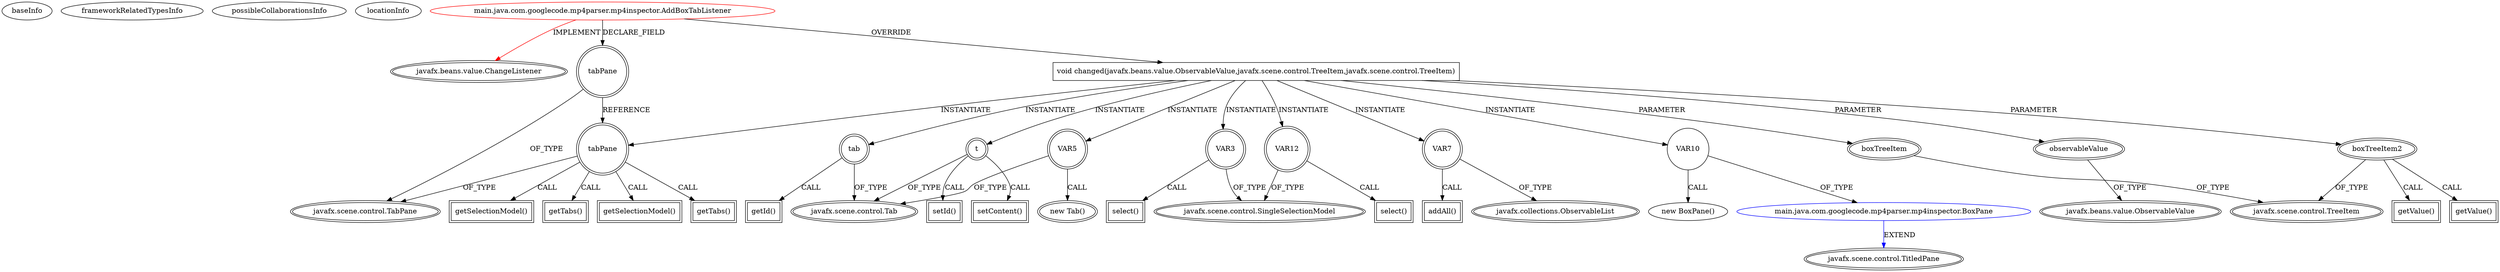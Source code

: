 digraph {
baseInfo[graphId=4075,category="extension_graph",isAnonymous=false,possibleRelation=true]
frameworkRelatedTypesInfo[0="javafx.beans.value.ChangeListener"]
possibleCollaborationsInfo[0="4075~OVERRIDING_METHOD_DECLARATION-INSTANTIATION-~javafx.beans.value.ChangeListener ~javafx.scene.control.TitledPane ~false~false"]
locationInfo[projectName="sannies-isoviewer-fx",filePath="/sannies-isoviewer-fx/isoviewer-fx-master/src/main/java/com/googlecode/mp4parser/mp4inspector/AddBoxTabListener.java",contextSignature="AddBoxTabListener",graphId="4075"]
0[label="main.java.com.googlecode.mp4parser.mp4inspector.AddBoxTabListener",vertexType="ROOT_CLIENT_CLASS_DECLARATION",isFrameworkType=false,color=red]
1[label="javafx.beans.value.ChangeListener",vertexType="FRAMEWORK_INTERFACE_TYPE",isFrameworkType=true,peripheries=2]
2[label="tabPane",vertexType="FIELD_DECLARATION",isFrameworkType=true,peripheries=2,shape=circle]
3[label="javafx.scene.control.TabPane",vertexType="FRAMEWORK_CLASS_TYPE",isFrameworkType=true,peripheries=2]
4[label="void changed(javafx.beans.value.ObservableValue,javafx.scene.control.TreeItem,javafx.scene.control.TreeItem)",vertexType="OVERRIDING_METHOD_DECLARATION",isFrameworkType=false,shape=box]
5[label="observableValue",vertexType="PARAMETER_DECLARATION",isFrameworkType=true,peripheries=2]
6[label="javafx.beans.value.ObservableValue",vertexType="FRAMEWORK_INTERFACE_TYPE",isFrameworkType=true,peripheries=2]
7[label="boxTreeItem",vertexType="PARAMETER_DECLARATION",isFrameworkType=true,peripheries=2]
8[label="javafx.scene.control.TreeItem",vertexType="FRAMEWORK_CLASS_TYPE",isFrameworkType=true,peripheries=2]
9[label="boxTreeItem2",vertexType="PARAMETER_DECLARATION",isFrameworkType=true,peripheries=2]
12[label="getValue()",vertexType="INSIDE_CALL",isFrameworkType=true,peripheries=2,shape=box]
13[label="tabPane",vertexType="VARIABLE_EXPRESION",isFrameworkType=true,peripheries=2,shape=circle]
14[label="getTabs()",vertexType="INSIDE_CALL",isFrameworkType=true,peripheries=2,shape=box]
16[label="tab",vertexType="VARIABLE_EXPRESION",isFrameworkType=true,peripheries=2,shape=circle]
18[label="javafx.scene.control.Tab",vertexType="FRAMEWORK_CLASS_TYPE",isFrameworkType=true,peripheries=2]
17[label="getId()",vertexType="INSIDE_CALL",isFrameworkType=true,peripheries=2,shape=box]
19[label="VAR3",vertexType="VARIABLE_EXPRESION",isFrameworkType=true,peripheries=2,shape=circle]
21[label="javafx.scene.control.SingleSelectionModel",vertexType="FRAMEWORK_CLASS_TYPE",isFrameworkType=true,peripheries=2]
20[label="select()",vertexType="INSIDE_CALL",isFrameworkType=true,peripheries=2,shape=box]
23[label="getSelectionModel()",vertexType="INSIDE_CALL",isFrameworkType=true,peripheries=2,shape=box]
25[label="VAR5",vertexType="VARIABLE_EXPRESION",isFrameworkType=true,peripheries=2,shape=circle]
24[label="new Tab()",vertexType="CONSTRUCTOR_CALL",isFrameworkType=true,peripheries=2]
27[label="t",vertexType="VARIABLE_EXPRESION",isFrameworkType=true,peripheries=2,shape=circle]
28[label="setId()",vertexType="INSIDE_CALL",isFrameworkType=true,peripheries=2,shape=box]
30[label="VAR7",vertexType="VARIABLE_EXPRESION",isFrameworkType=true,peripheries=2,shape=circle]
32[label="javafx.collections.ObservableList",vertexType="FRAMEWORK_INTERFACE_TYPE",isFrameworkType=true,peripheries=2]
31[label="addAll()",vertexType="INSIDE_CALL",isFrameworkType=true,peripheries=2,shape=box]
34[label="getTabs()",vertexType="INSIDE_CALL",isFrameworkType=true,peripheries=2,shape=box]
36[label="setContent()",vertexType="INSIDE_CALL",isFrameworkType=true,peripheries=2,shape=box]
38[label="VAR10",vertexType="VARIABLE_EXPRESION",isFrameworkType=false,shape=circle]
39[label="main.java.com.googlecode.mp4parser.mp4inspector.BoxPane",vertexType="REFERENCE_CLIENT_CLASS_DECLARATION",isFrameworkType=false,color=blue]
40[label="javafx.scene.control.TitledPane",vertexType="FRAMEWORK_CLASS_TYPE",isFrameworkType=true,peripheries=2]
37[label="new BoxPane()",vertexType="CONSTRUCTOR_CALL",isFrameworkType=false]
42[label="getValue()",vertexType="INSIDE_CALL",isFrameworkType=true,peripheries=2,shape=box]
43[label="VAR12",vertexType="VARIABLE_EXPRESION",isFrameworkType=true,peripheries=2,shape=circle]
44[label="select()",vertexType="INSIDE_CALL",isFrameworkType=true,peripheries=2,shape=box]
47[label="getSelectionModel()",vertexType="INSIDE_CALL",isFrameworkType=true,peripheries=2,shape=box]
0->1[label="IMPLEMENT",color=red]
0->2[label="DECLARE_FIELD"]
2->3[label="OF_TYPE"]
0->4[label="OVERRIDE"]
5->6[label="OF_TYPE"]
4->5[label="PARAMETER"]
7->8[label="OF_TYPE"]
4->7[label="PARAMETER"]
9->8[label="OF_TYPE"]
4->9[label="PARAMETER"]
9->12[label="CALL"]
4->13[label="INSTANTIATE"]
2->13[label="REFERENCE"]
13->3[label="OF_TYPE"]
13->14[label="CALL"]
4->16[label="INSTANTIATE"]
16->18[label="OF_TYPE"]
16->17[label="CALL"]
4->19[label="INSTANTIATE"]
19->21[label="OF_TYPE"]
19->20[label="CALL"]
13->23[label="CALL"]
4->25[label="INSTANTIATE"]
25->18[label="OF_TYPE"]
25->24[label="CALL"]
4->27[label="INSTANTIATE"]
27->18[label="OF_TYPE"]
27->28[label="CALL"]
4->30[label="INSTANTIATE"]
30->32[label="OF_TYPE"]
30->31[label="CALL"]
13->34[label="CALL"]
27->36[label="CALL"]
4->38[label="INSTANTIATE"]
39->40[label="EXTEND",color=blue]
38->39[label="OF_TYPE"]
38->37[label="CALL"]
9->42[label="CALL"]
4->43[label="INSTANTIATE"]
43->21[label="OF_TYPE"]
43->44[label="CALL"]
13->47[label="CALL"]
}
